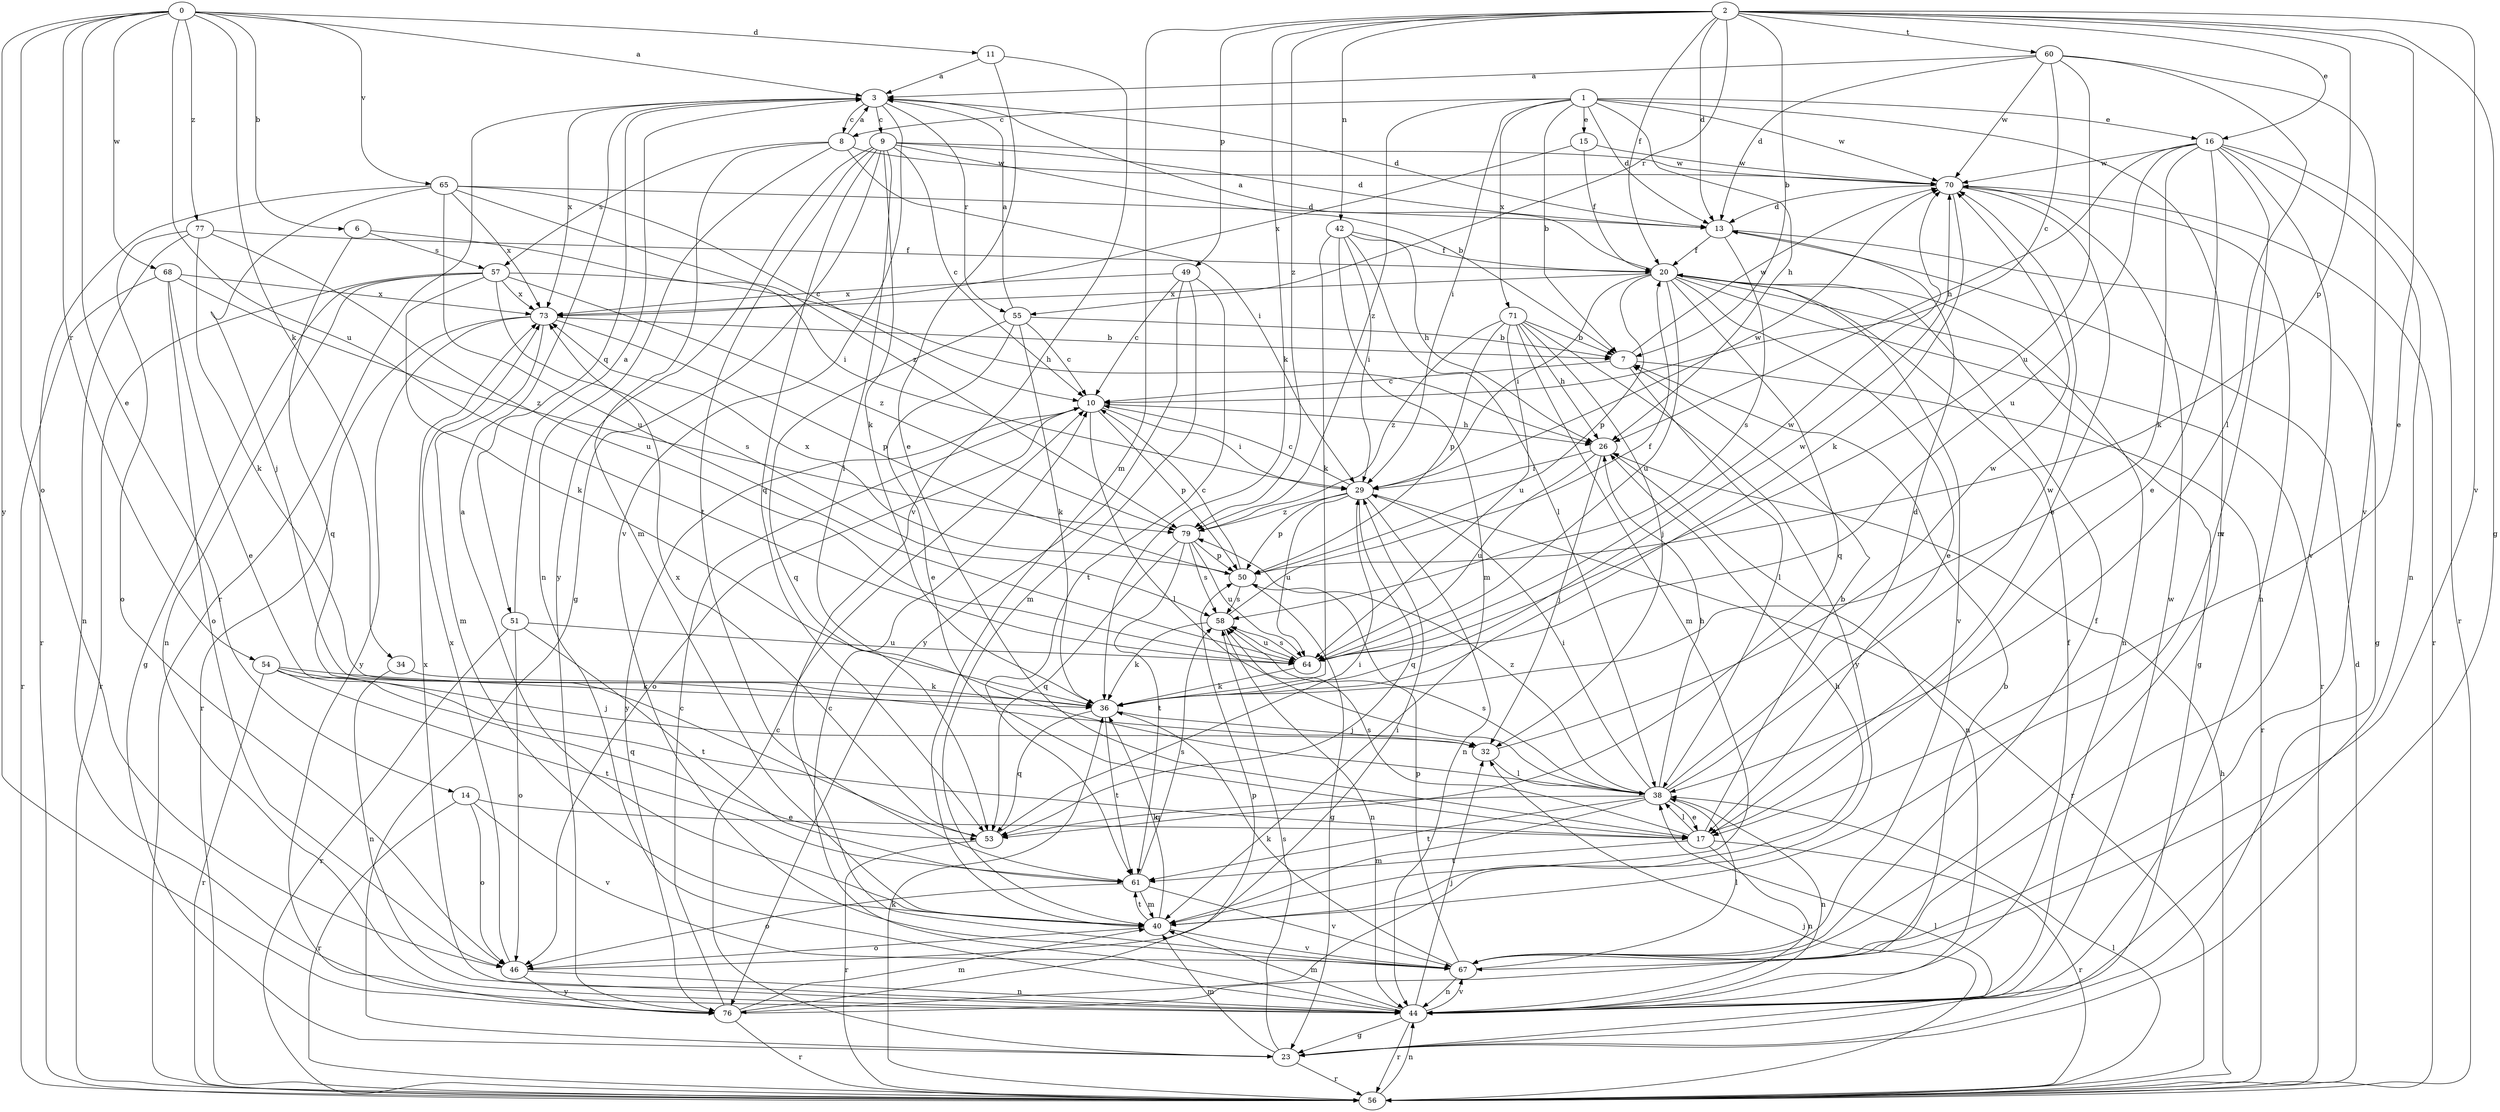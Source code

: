 strict digraph  {
0;
1;
2;
3;
6;
7;
8;
9;
10;
11;
13;
14;
15;
16;
17;
20;
23;
26;
29;
32;
34;
36;
38;
40;
42;
44;
46;
49;
50;
51;
53;
54;
55;
56;
57;
58;
60;
61;
64;
65;
67;
68;
70;
71;
73;
76;
77;
79;
0 -> 3  [label=a];
0 -> 6  [label=b];
0 -> 11  [label=d];
0 -> 14  [label=e];
0 -> 34  [label=k];
0 -> 46  [label=o];
0 -> 54  [label=r];
0 -> 64  [label=u];
0 -> 65  [label=v];
0 -> 68  [label=w];
0 -> 76  [label=y];
0 -> 77  [label=z];
1 -> 7  [label=b];
1 -> 8  [label=c];
1 -> 13  [label=d];
1 -> 15  [label=e];
1 -> 16  [label=e];
1 -> 26  [label=h];
1 -> 29  [label=i];
1 -> 67  [label=v];
1 -> 70  [label=w];
1 -> 71  [label=x];
1 -> 79  [label=z];
2 -> 7  [label=b];
2 -> 13  [label=d];
2 -> 16  [label=e];
2 -> 17  [label=e];
2 -> 20  [label=f];
2 -> 23  [label=g];
2 -> 36  [label=k];
2 -> 40  [label=m];
2 -> 42  [label=n];
2 -> 49  [label=p];
2 -> 50  [label=p];
2 -> 55  [label=r];
2 -> 60  [label=t];
2 -> 67  [label=v];
2 -> 79  [label=z];
3 -> 8  [label=c];
3 -> 9  [label=c];
3 -> 13  [label=d];
3 -> 51  [label=q];
3 -> 55  [label=r];
3 -> 56  [label=r];
3 -> 67  [label=v];
3 -> 73  [label=x];
6 -> 29  [label=i];
6 -> 53  [label=q];
6 -> 57  [label=s];
7 -> 10  [label=c];
7 -> 38  [label=l];
7 -> 56  [label=r];
7 -> 70  [label=w];
8 -> 3  [label=a];
8 -> 29  [label=i];
8 -> 40  [label=m];
8 -> 44  [label=n];
8 -> 57  [label=s];
8 -> 70  [label=w];
9 -> 7  [label=b];
9 -> 10  [label=c];
9 -> 13  [label=d];
9 -> 23  [label=g];
9 -> 36  [label=k];
9 -> 38  [label=l];
9 -> 53  [label=q];
9 -> 61  [label=t];
9 -> 70  [label=w];
9 -> 76  [label=y];
10 -> 26  [label=h];
10 -> 29  [label=i];
10 -> 38  [label=l];
10 -> 46  [label=o];
10 -> 50  [label=p];
10 -> 76  [label=y];
11 -> 3  [label=a];
11 -> 17  [label=e];
11 -> 67  [label=v];
13 -> 20  [label=f];
13 -> 23  [label=g];
13 -> 58  [label=s];
14 -> 17  [label=e];
14 -> 46  [label=o];
14 -> 56  [label=r];
14 -> 67  [label=v];
15 -> 20  [label=f];
15 -> 70  [label=w];
15 -> 73  [label=x];
16 -> 17  [label=e];
16 -> 26  [label=h];
16 -> 36  [label=k];
16 -> 40  [label=m];
16 -> 44  [label=n];
16 -> 56  [label=r];
16 -> 64  [label=u];
16 -> 67  [label=v];
16 -> 70  [label=w];
17 -> 7  [label=b];
17 -> 38  [label=l];
17 -> 44  [label=n];
17 -> 56  [label=r];
17 -> 58  [label=s];
17 -> 61  [label=t];
20 -> 3  [label=a];
20 -> 17  [label=e];
20 -> 23  [label=g];
20 -> 29  [label=i];
20 -> 44  [label=n];
20 -> 50  [label=p];
20 -> 53  [label=q];
20 -> 56  [label=r];
20 -> 64  [label=u];
20 -> 67  [label=v];
20 -> 73  [label=x];
23 -> 10  [label=c];
23 -> 38  [label=l];
23 -> 40  [label=m];
23 -> 56  [label=r];
23 -> 58  [label=s];
26 -> 29  [label=i];
26 -> 32  [label=j];
26 -> 44  [label=n];
26 -> 64  [label=u];
29 -> 10  [label=c];
29 -> 44  [label=n];
29 -> 50  [label=p];
29 -> 53  [label=q];
29 -> 56  [label=r];
29 -> 64  [label=u];
29 -> 70  [label=w];
29 -> 79  [label=z];
32 -> 38  [label=l];
32 -> 70  [label=w];
34 -> 36  [label=k];
34 -> 44  [label=n];
36 -> 32  [label=j];
36 -> 53  [label=q];
36 -> 61  [label=t];
36 -> 70  [label=w];
38 -> 13  [label=d];
38 -> 17  [label=e];
38 -> 26  [label=h];
38 -> 29  [label=i];
38 -> 40  [label=m];
38 -> 44  [label=n];
38 -> 53  [label=q];
38 -> 58  [label=s];
38 -> 61  [label=t];
38 -> 70  [label=w];
38 -> 79  [label=z];
40 -> 3  [label=a];
40 -> 26  [label=h];
40 -> 36  [label=k];
40 -> 46  [label=o];
40 -> 61  [label=t];
40 -> 67  [label=v];
42 -> 20  [label=f];
42 -> 26  [label=h];
42 -> 29  [label=i];
42 -> 36  [label=k];
42 -> 38  [label=l];
42 -> 40  [label=m];
44 -> 10  [label=c];
44 -> 20  [label=f];
44 -> 23  [label=g];
44 -> 32  [label=j];
44 -> 40  [label=m];
44 -> 56  [label=r];
44 -> 67  [label=v];
44 -> 70  [label=w];
44 -> 73  [label=x];
46 -> 29  [label=i];
46 -> 44  [label=n];
46 -> 73  [label=x];
46 -> 76  [label=y];
49 -> 10  [label=c];
49 -> 40  [label=m];
49 -> 61  [label=t];
49 -> 73  [label=x];
49 -> 76  [label=y];
50 -> 10  [label=c];
50 -> 23  [label=g];
50 -> 58  [label=s];
50 -> 73  [label=x];
51 -> 3  [label=a];
51 -> 46  [label=o];
51 -> 56  [label=r];
51 -> 61  [label=t];
51 -> 64  [label=u];
53 -> 29  [label=i];
53 -> 56  [label=r];
53 -> 73  [label=x];
54 -> 32  [label=j];
54 -> 36  [label=k];
54 -> 53  [label=q];
54 -> 56  [label=r];
54 -> 61  [label=t];
55 -> 3  [label=a];
55 -> 7  [label=b];
55 -> 10  [label=c];
55 -> 17  [label=e];
55 -> 36  [label=k];
55 -> 53  [label=q];
56 -> 13  [label=d];
56 -> 26  [label=h];
56 -> 32  [label=j];
56 -> 36  [label=k];
56 -> 38  [label=l];
56 -> 44  [label=n];
57 -> 23  [label=g];
57 -> 26  [label=h];
57 -> 36  [label=k];
57 -> 44  [label=n];
57 -> 56  [label=r];
57 -> 58  [label=s];
57 -> 73  [label=x];
57 -> 79  [label=z];
58 -> 20  [label=f];
58 -> 36  [label=k];
58 -> 44  [label=n];
58 -> 64  [label=u];
60 -> 3  [label=a];
60 -> 10  [label=c];
60 -> 13  [label=d];
60 -> 38  [label=l];
60 -> 64  [label=u];
60 -> 67  [label=v];
60 -> 70  [label=w];
61 -> 40  [label=m];
61 -> 46  [label=o];
61 -> 58  [label=s];
61 -> 67  [label=v];
64 -> 36  [label=k];
64 -> 58  [label=s];
64 -> 70  [label=w];
65 -> 10  [label=c];
65 -> 13  [label=d];
65 -> 32  [label=j];
65 -> 56  [label=r];
65 -> 64  [label=u];
65 -> 73  [label=x];
65 -> 79  [label=z];
67 -> 20  [label=f];
67 -> 36  [label=k];
67 -> 38  [label=l];
67 -> 44  [label=n];
67 -> 50  [label=p];
68 -> 17  [label=e];
68 -> 46  [label=o];
68 -> 56  [label=r];
68 -> 73  [label=x];
68 -> 79  [label=z];
70 -> 13  [label=d];
70 -> 17  [label=e];
70 -> 36  [label=k];
70 -> 44  [label=n];
70 -> 56  [label=r];
71 -> 7  [label=b];
71 -> 26  [label=h];
71 -> 32  [label=j];
71 -> 40  [label=m];
71 -> 50  [label=p];
71 -> 64  [label=u];
71 -> 76  [label=y];
71 -> 79  [label=z];
73 -> 7  [label=b];
73 -> 40  [label=m];
73 -> 50  [label=p];
73 -> 56  [label=r];
73 -> 76  [label=y];
76 -> 7  [label=b];
76 -> 10  [label=c];
76 -> 40  [label=m];
76 -> 50  [label=p];
76 -> 56  [label=r];
77 -> 20  [label=f];
77 -> 36  [label=k];
77 -> 44  [label=n];
77 -> 46  [label=o];
77 -> 64  [label=u];
79 -> 50  [label=p];
79 -> 53  [label=q];
79 -> 58  [label=s];
79 -> 61  [label=t];
79 -> 64  [label=u];
}
